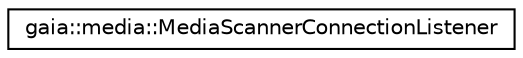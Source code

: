 digraph G
{
  edge [fontname="Helvetica",fontsize="10",labelfontname="Helvetica",labelfontsize="10"];
  node [fontname="Helvetica",fontsize="10",shape=record];
  rankdir=LR;
  Node1 [label="gaia::media::MediaScannerConnectionListener",height=0.2,width=0.4,color="black", fillcolor="white", style="filled",URL="$d5/d69/classgaia_1_1media_1_1_media_scanner_connection_listener.html"];
}
